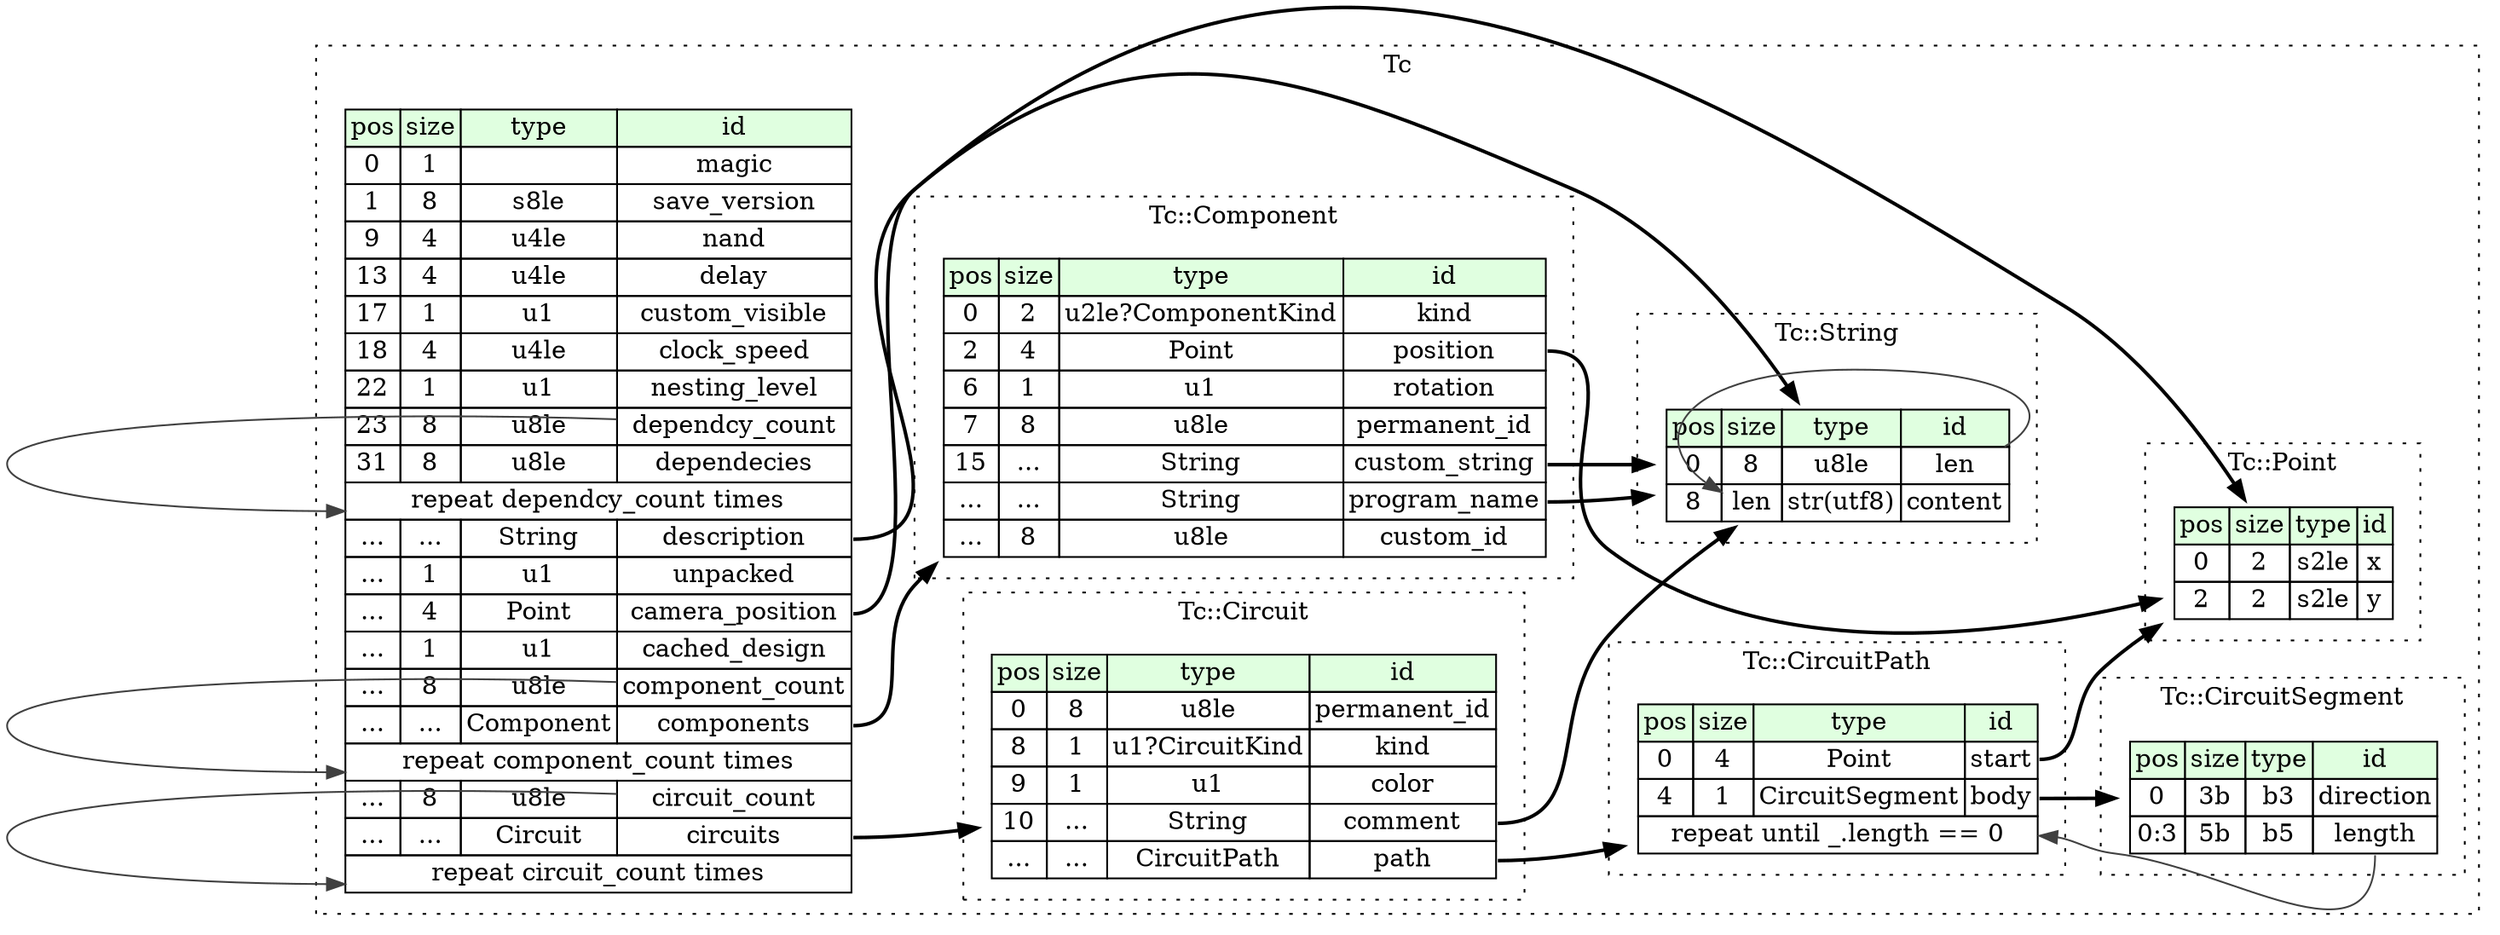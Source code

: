 digraph {
	rankdir=LR;
	node [shape=plaintext];
	subgraph cluster__tc {
		label="Tc";
		graph[style=dotted];

		tc__seq [label=<<TABLE BORDER="0" CELLBORDER="1" CELLSPACING="0">
			<TR><TD BGCOLOR="#E0FFE0">pos</TD><TD BGCOLOR="#E0FFE0">size</TD><TD BGCOLOR="#E0FFE0">type</TD><TD BGCOLOR="#E0FFE0">id</TD></TR>
			<TR><TD PORT="magic_pos">0</TD><TD PORT="magic_size">1</TD><TD></TD><TD PORT="magic_type">magic</TD></TR>
			<TR><TD PORT="save_version_pos">1</TD><TD PORT="save_version_size">8</TD><TD>s8le</TD><TD PORT="save_version_type">save_version</TD></TR>
			<TR><TD PORT="nand_pos">9</TD><TD PORT="nand_size">4</TD><TD>u4le</TD><TD PORT="nand_type">nand</TD></TR>
			<TR><TD PORT="delay_pos">13</TD><TD PORT="delay_size">4</TD><TD>u4le</TD><TD PORT="delay_type">delay</TD></TR>
			<TR><TD PORT="custom_visible_pos">17</TD><TD PORT="custom_visible_size">1</TD><TD>u1</TD><TD PORT="custom_visible_type">custom_visible</TD></TR>
			<TR><TD PORT="clock_speed_pos">18</TD><TD PORT="clock_speed_size">4</TD><TD>u4le</TD><TD PORT="clock_speed_type">clock_speed</TD></TR>
			<TR><TD PORT="nesting_level_pos">22</TD><TD PORT="nesting_level_size">1</TD><TD>u1</TD><TD PORT="nesting_level_type">nesting_level</TD></TR>
			<TR><TD PORT="dependcy_count_pos">23</TD><TD PORT="dependcy_count_size">8</TD><TD>u8le</TD><TD PORT="dependcy_count_type">dependcy_count</TD></TR>
			<TR><TD PORT="dependecies_pos">31</TD><TD PORT="dependecies_size">8</TD><TD>u8le</TD><TD PORT="dependecies_type">dependecies</TD></TR>
			<TR><TD COLSPAN="4" PORT="dependecies__repeat">repeat dependcy_count times</TD></TR>
			<TR><TD PORT="description_pos">...</TD><TD PORT="description_size">...</TD><TD>String</TD><TD PORT="description_type">description</TD></TR>
			<TR><TD PORT="unpacked_pos">...</TD><TD PORT="unpacked_size">1</TD><TD>u1</TD><TD PORT="unpacked_type">unpacked</TD></TR>
			<TR><TD PORT="camera_position_pos">...</TD><TD PORT="camera_position_size">4</TD><TD>Point</TD><TD PORT="camera_position_type">camera_position</TD></TR>
			<TR><TD PORT="cached_design_pos">...</TD><TD PORT="cached_design_size">1</TD><TD>u1</TD><TD PORT="cached_design_type">cached_design</TD></TR>
			<TR><TD PORT="component_count_pos">...</TD><TD PORT="component_count_size">8</TD><TD>u8le</TD><TD PORT="component_count_type">component_count</TD></TR>
			<TR><TD PORT="components_pos">...</TD><TD PORT="components_size">...</TD><TD>Component</TD><TD PORT="components_type">components</TD></TR>
			<TR><TD COLSPAN="4" PORT="components__repeat">repeat component_count times</TD></TR>
			<TR><TD PORT="circuit_count_pos">...</TD><TD PORT="circuit_count_size">8</TD><TD>u8le</TD><TD PORT="circuit_count_type">circuit_count</TD></TR>
			<TR><TD PORT="circuits_pos">...</TD><TD PORT="circuits_size">...</TD><TD>Circuit</TD><TD PORT="circuits_type">circuits</TD></TR>
			<TR><TD COLSPAN="4" PORT="circuits__repeat">repeat circuit_count times</TD></TR>
		</TABLE>>];
		subgraph cluster__point {
			label="Tc::Point";
			graph[style=dotted];

			point__seq [label=<<TABLE BORDER="0" CELLBORDER="1" CELLSPACING="0">
				<TR><TD BGCOLOR="#E0FFE0">pos</TD><TD BGCOLOR="#E0FFE0">size</TD><TD BGCOLOR="#E0FFE0">type</TD><TD BGCOLOR="#E0FFE0">id</TD></TR>
				<TR><TD PORT="x_pos">0</TD><TD PORT="x_size">2</TD><TD>s2le</TD><TD PORT="x_type">x</TD></TR>
				<TR><TD PORT="y_pos">2</TD><TD PORT="y_size">2</TD><TD>s2le</TD><TD PORT="y_type">y</TD></TR>
			</TABLE>>];
		}
		subgraph cluster__string {
			label="Tc::String";
			graph[style=dotted];

			string__seq [label=<<TABLE BORDER="0" CELLBORDER="1" CELLSPACING="0">
				<TR><TD BGCOLOR="#E0FFE0">pos</TD><TD BGCOLOR="#E0FFE0">size</TD><TD BGCOLOR="#E0FFE0">type</TD><TD BGCOLOR="#E0FFE0">id</TD></TR>
				<TR><TD PORT="len_pos">0</TD><TD PORT="len_size">8</TD><TD>u8le</TD><TD PORT="len_type">len</TD></TR>
				<TR><TD PORT="content_pos">8</TD><TD PORT="content_size">len</TD><TD>str(utf8)</TD><TD PORT="content_type">content</TD></TR>
			</TABLE>>];
		}
		subgraph cluster__circuit_path {
			label="Tc::CircuitPath";
			graph[style=dotted];

			circuit_path__seq [label=<<TABLE BORDER="0" CELLBORDER="1" CELLSPACING="0">
				<TR><TD BGCOLOR="#E0FFE0">pos</TD><TD BGCOLOR="#E0FFE0">size</TD><TD BGCOLOR="#E0FFE0">type</TD><TD BGCOLOR="#E0FFE0">id</TD></TR>
				<TR><TD PORT="start_pos">0</TD><TD PORT="start_size">4</TD><TD>Point</TD><TD PORT="start_type">start</TD></TR>
				<TR><TD PORT="body_pos">4</TD><TD PORT="body_size">1</TD><TD>CircuitSegment</TD><TD PORT="body_type">body</TD></TR>
				<TR><TD COLSPAN="4" PORT="body__repeat">repeat until _.length == 0</TD></TR>
			</TABLE>>];
		}
		subgraph cluster__circuit_segment {
			label="Tc::CircuitSegment";
			graph[style=dotted];

			circuit_segment__seq [label=<<TABLE BORDER="0" CELLBORDER="1" CELLSPACING="0">
				<TR><TD BGCOLOR="#E0FFE0">pos</TD><TD BGCOLOR="#E0FFE0">size</TD><TD BGCOLOR="#E0FFE0">type</TD><TD BGCOLOR="#E0FFE0">id</TD></TR>
				<TR><TD PORT="direction_pos">0</TD><TD PORT="direction_size">3b</TD><TD>b3</TD><TD PORT="direction_type">direction</TD></TR>
				<TR><TD PORT="length_pos">0:3</TD><TD PORT="length_size">5b</TD><TD>b5</TD><TD PORT="length_type">length</TD></TR>
			</TABLE>>];
		}
		subgraph cluster__circuit {
			label="Tc::Circuit";
			graph[style=dotted];

			circuit__seq [label=<<TABLE BORDER="0" CELLBORDER="1" CELLSPACING="0">
				<TR><TD BGCOLOR="#E0FFE0">pos</TD><TD BGCOLOR="#E0FFE0">size</TD><TD BGCOLOR="#E0FFE0">type</TD><TD BGCOLOR="#E0FFE0">id</TD></TR>
				<TR><TD PORT="permanent_id_pos">0</TD><TD PORT="permanent_id_size">8</TD><TD>u8le</TD><TD PORT="permanent_id_type">permanent_id</TD></TR>
				<TR><TD PORT="kind_pos">8</TD><TD PORT="kind_size">1</TD><TD>u1?CircuitKind</TD><TD PORT="kind_type">kind</TD></TR>
				<TR><TD PORT="color_pos">9</TD><TD PORT="color_size">1</TD><TD>u1</TD><TD PORT="color_type">color</TD></TR>
				<TR><TD PORT="comment_pos">10</TD><TD PORT="comment_size">...</TD><TD>String</TD><TD PORT="comment_type">comment</TD></TR>
				<TR><TD PORT="path_pos">...</TD><TD PORT="path_size">...</TD><TD>CircuitPath</TD><TD PORT="path_type">path</TD></TR>
			</TABLE>>];
		}
		subgraph cluster__component {
			label="Tc::Component";
			graph[style=dotted];

			component__seq [label=<<TABLE BORDER="0" CELLBORDER="1" CELLSPACING="0">
				<TR><TD BGCOLOR="#E0FFE0">pos</TD><TD BGCOLOR="#E0FFE0">size</TD><TD BGCOLOR="#E0FFE0">type</TD><TD BGCOLOR="#E0FFE0">id</TD></TR>
				<TR><TD PORT="kind_pos">0</TD><TD PORT="kind_size">2</TD><TD>u2le?ComponentKind</TD><TD PORT="kind_type">kind</TD></TR>
				<TR><TD PORT="position_pos">2</TD><TD PORT="position_size">4</TD><TD>Point</TD><TD PORT="position_type">position</TD></TR>
				<TR><TD PORT="rotation_pos">6</TD><TD PORT="rotation_size">1</TD><TD>u1</TD><TD PORT="rotation_type">rotation</TD></TR>
				<TR><TD PORT="permanent_id_pos">7</TD><TD PORT="permanent_id_size">8</TD><TD>u8le</TD><TD PORT="permanent_id_type">permanent_id</TD></TR>
				<TR><TD PORT="custom_string_pos">15</TD><TD PORT="custom_string_size">...</TD><TD>String</TD><TD PORT="custom_string_type">custom_string</TD></TR>
				<TR><TD PORT="program_name_pos">...</TD><TD PORT="program_name_size">...</TD><TD>String</TD><TD PORT="program_name_type">program_name</TD></TR>
				<TR><TD PORT="custom_id_pos">...</TD><TD PORT="custom_id_size">8</TD><TD>u8le</TD><TD PORT="custom_id_type">custom_id</TD></TR>
			</TABLE>>];
		}
	}
	tc__seq:dependcy_count_type -> tc__seq:dependecies__repeat [color="#404040"];
	tc__seq:description_type -> string__seq [style=bold];
	tc__seq:camera_position_type -> point__seq [style=bold];
	tc__seq:components_type -> component__seq [style=bold];
	tc__seq:component_count_type -> tc__seq:components__repeat [color="#404040"];
	tc__seq:circuits_type -> circuit__seq [style=bold];
	tc__seq:circuit_count_type -> tc__seq:circuits__repeat [color="#404040"];
	string__seq:len_type -> string__seq:content_size [color="#404040"];
	circuit_path__seq:start_type -> point__seq [style=bold];
	circuit_path__seq:body_type -> circuit_segment__seq [style=bold];
	circuit_segment__seq:length_type -> circuit_path__seq:body__repeat [color="#404040"];
	circuit__seq:comment_type -> string__seq [style=bold];
	circuit__seq:path_type -> circuit_path__seq [style=bold];
	component__seq:position_type -> point__seq [style=bold];
	component__seq:custom_string_type -> string__seq [style=bold];
	component__seq:program_name_type -> string__seq [style=bold];
}

